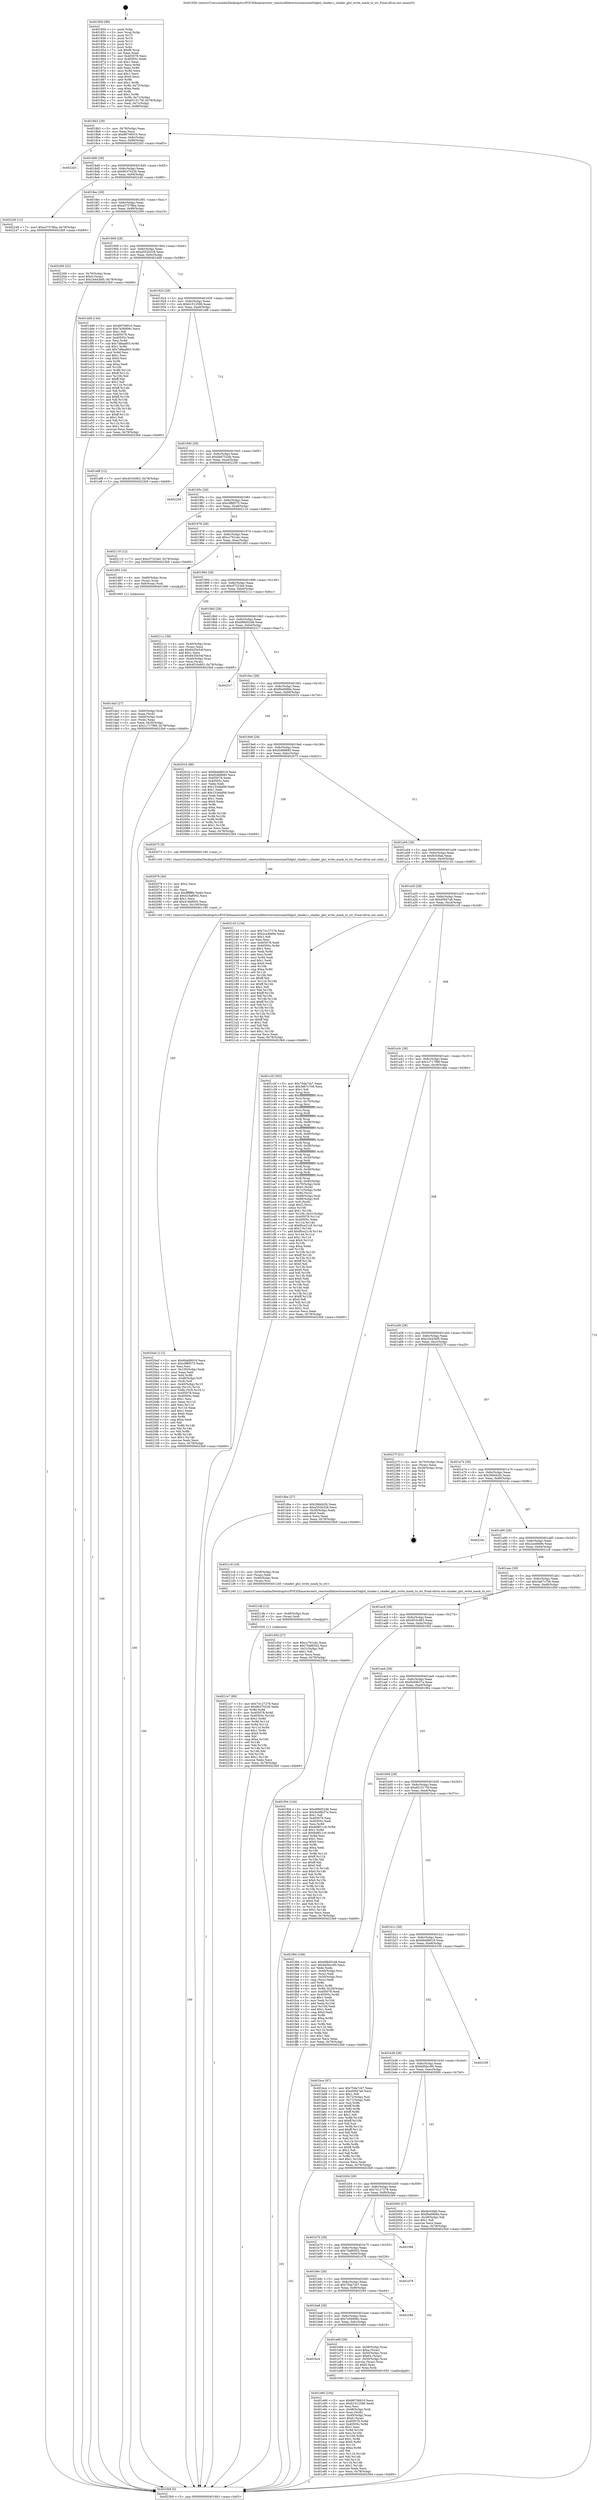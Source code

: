 digraph "0x401850" {
  label = "0x401850 (/mnt/c/Users/mathe/Desktop/tcc/POCII/binaries/extr_reactosdlldirectxwinewined3dglsl_shader.c_shader_glsl_write_mask_to_str_Final-ollvm.out::main(0))"
  labelloc = "t"
  node[shape=record]

  Entry [label="",width=0.3,height=0.3,shape=circle,fillcolor=black,style=filled]
  "0x4018b3" [label="{
     0x4018b3 [29]\l
     | [instrs]\l
     &nbsp;&nbsp;0x4018b3 \<+3\>: mov -0x78(%rbp),%eax\l
     &nbsp;&nbsp;0x4018b6 \<+2\>: mov %eax,%ecx\l
     &nbsp;&nbsp;0x4018b8 \<+6\>: sub $0x88706910,%ecx\l
     &nbsp;&nbsp;0x4018be \<+6\>: mov %eax,-0x8c(%rbp)\l
     &nbsp;&nbsp;0x4018c4 \<+6\>: mov %ecx,-0x90(%rbp)\l
     &nbsp;&nbsp;0x4018ca \<+6\>: je 00000000004022d3 \<main+0xa83\>\l
  }"]
  "0x4022d3" [label="{
     0x4022d3\l
  }", style=dashed]
  "0x4018d0" [label="{
     0x4018d0 [28]\l
     | [instrs]\l
     &nbsp;&nbsp;0x4018d0 \<+5\>: jmp 00000000004018d5 \<main+0x85\>\l
     &nbsp;&nbsp;0x4018d5 \<+6\>: mov -0x8c(%rbp),%eax\l
     &nbsp;&nbsp;0x4018db \<+5\>: sub $0x9b370226,%eax\l
     &nbsp;&nbsp;0x4018e0 \<+6\>: mov %eax,-0x94(%rbp)\l
     &nbsp;&nbsp;0x4018e6 \<+6\>: je 0000000000402240 \<main+0x9f0\>\l
  }"]
  Exit [label="",width=0.3,height=0.3,shape=circle,fillcolor=black,style=filled,peripheries=2]
  "0x402240" [label="{
     0x402240 [12]\l
     | [instrs]\l
     &nbsp;&nbsp;0x402240 \<+7\>: movl $0xa37578ba,-0x78(%rbp)\l
     &nbsp;&nbsp;0x402247 \<+5\>: jmp 00000000004023b9 \<main+0xb69\>\l
  }"]
  "0x4018ec" [label="{
     0x4018ec [28]\l
     | [instrs]\l
     &nbsp;&nbsp;0x4018ec \<+5\>: jmp 00000000004018f1 \<main+0xa1\>\l
     &nbsp;&nbsp;0x4018f1 \<+6\>: mov -0x8c(%rbp),%eax\l
     &nbsp;&nbsp;0x4018f7 \<+5\>: sub $0xa37578ba,%eax\l
     &nbsp;&nbsp;0x4018fc \<+6\>: mov %eax,-0x98(%rbp)\l
     &nbsp;&nbsp;0x401902 \<+6\>: je 0000000000402269 \<main+0xa19\>\l
  }"]
  "0x4021e7" [label="{
     0x4021e7 [89]\l
     | [instrs]\l
     &nbsp;&nbsp;0x4021e7 \<+5\>: mov $0x74127278,%ecx\l
     &nbsp;&nbsp;0x4021ec \<+5\>: mov $0x9b370226,%edx\l
     &nbsp;&nbsp;0x4021f1 \<+3\>: xor %r8d,%r8d\l
     &nbsp;&nbsp;0x4021f4 \<+8\>: mov 0x405078,%r9d\l
     &nbsp;&nbsp;0x4021fc \<+8\>: mov 0x40505c,%r10d\l
     &nbsp;&nbsp;0x402204 \<+4\>: sub $0x1,%r8d\l
     &nbsp;&nbsp;0x402208 \<+3\>: mov %r9d,%r11d\l
     &nbsp;&nbsp;0x40220b \<+3\>: add %r8d,%r11d\l
     &nbsp;&nbsp;0x40220e \<+4\>: imul %r11d,%r9d\l
     &nbsp;&nbsp;0x402212 \<+4\>: and $0x1,%r9d\l
     &nbsp;&nbsp;0x402216 \<+4\>: cmp $0x0,%r9d\l
     &nbsp;&nbsp;0x40221a \<+3\>: sete %bl\l
     &nbsp;&nbsp;0x40221d \<+4\>: cmp $0xa,%r10d\l
     &nbsp;&nbsp;0x402221 \<+4\>: setl %r14b\l
     &nbsp;&nbsp;0x402225 \<+3\>: mov %bl,%r15b\l
     &nbsp;&nbsp;0x402228 \<+3\>: and %r14b,%r15b\l
     &nbsp;&nbsp;0x40222b \<+3\>: xor %r14b,%bl\l
     &nbsp;&nbsp;0x40222e \<+3\>: or %bl,%r15b\l
     &nbsp;&nbsp;0x402231 \<+4\>: test $0x1,%r15b\l
     &nbsp;&nbsp;0x402235 \<+3\>: cmovne %edx,%ecx\l
     &nbsp;&nbsp;0x402238 \<+3\>: mov %ecx,-0x78(%rbp)\l
     &nbsp;&nbsp;0x40223b \<+5\>: jmp 00000000004023b9 \<main+0xb69\>\l
  }"]
  "0x402269" [label="{
     0x402269 [22]\l
     | [instrs]\l
     &nbsp;&nbsp;0x402269 \<+4\>: mov -0x70(%rbp),%rax\l
     &nbsp;&nbsp;0x40226d \<+6\>: movl $0x0,(%rax)\l
     &nbsp;&nbsp;0x402273 \<+7\>: movl $0x24443bf5,-0x78(%rbp)\l
     &nbsp;&nbsp;0x40227a \<+5\>: jmp 00000000004023b9 \<main+0xb69\>\l
  }"]
  "0x401908" [label="{
     0x401908 [28]\l
     | [instrs]\l
     &nbsp;&nbsp;0x401908 \<+5\>: jmp 000000000040190d \<main+0xbd\>\l
     &nbsp;&nbsp;0x40190d \<+6\>: mov -0x8c(%rbp),%eax\l
     &nbsp;&nbsp;0x401913 \<+5\>: sub $0xa552b328,%eax\l
     &nbsp;&nbsp;0x401918 \<+6\>: mov %eax,-0x9c(%rbp)\l
     &nbsp;&nbsp;0x40191e \<+6\>: je 0000000000401dd9 \<main+0x589\>\l
  }"]
  "0x4021db" [label="{
     0x4021db [12]\l
     | [instrs]\l
     &nbsp;&nbsp;0x4021db \<+4\>: mov -0x48(%rbp),%rax\l
     &nbsp;&nbsp;0x4021df \<+3\>: mov (%rax),%rdi\l
     &nbsp;&nbsp;0x4021e2 \<+5\>: call 0000000000401030 \<free@plt\>\l
     | [calls]\l
     &nbsp;&nbsp;0x401030 \{1\} (unknown)\l
  }"]
  "0x401dd9" [label="{
     0x401dd9 [144]\l
     | [instrs]\l
     &nbsp;&nbsp;0x401dd9 \<+5\>: mov $0x88706910,%eax\l
     &nbsp;&nbsp;0x401dde \<+5\>: mov $0x7e56906c,%ecx\l
     &nbsp;&nbsp;0x401de3 \<+2\>: mov $0x1,%dl\l
     &nbsp;&nbsp;0x401de5 \<+7\>: mov 0x405078,%esi\l
     &nbsp;&nbsp;0x401dec \<+7\>: mov 0x40505c,%edi\l
     &nbsp;&nbsp;0x401df3 \<+3\>: mov %esi,%r8d\l
     &nbsp;&nbsp;0x401df6 \<+7\>: sub $0x7d8aa803,%r8d\l
     &nbsp;&nbsp;0x401dfd \<+4\>: sub $0x1,%r8d\l
     &nbsp;&nbsp;0x401e01 \<+7\>: add $0x7d8aa803,%r8d\l
     &nbsp;&nbsp;0x401e08 \<+4\>: imul %r8d,%esi\l
     &nbsp;&nbsp;0x401e0c \<+3\>: and $0x1,%esi\l
     &nbsp;&nbsp;0x401e0f \<+3\>: cmp $0x0,%esi\l
     &nbsp;&nbsp;0x401e12 \<+4\>: sete %r9b\l
     &nbsp;&nbsp;0x401e16 \<+3\>: cmp $0xa,%edi\l
     &nbsp;&nbsp;0x401e19 \<+4\>: setl %r10b\l
     &nbsp;&nbsp;0x401e1d \<+3\>: mov %r9b,%r11b\l
     &nbsp;&nbsp;0x401e20 \<+4\>: xor $0xff,%r11b\l
     &nbsp;&nbsp;0x401e24 \<+3\>: mov %r10b,%bl\l
     &nbsp;&nbsp;0x401e27 \<+3\>: xor $0xff,%bl\l
     &nbsp;&nbsp;0x401e2a \<+3\>: xor $0x1,%dl\l
     &nbsp;&nbsp;0x401e2d \<+3\>: mov %r11b,%r14b\l
     &nbsp;&nbsp;0x401e30 \<+4\>: and $0xff,%r14b\l
     &nbsp;&nbsp;0x401e34 \<+3\>: and %dl,%r9b\l
     &nbsp;&nbsp;0x401e37 \<+3\>: mov %bl,%r15b\l
     &nbsp;&nbsp;0x401e3a \<+4\>: and $0xff,%r15b\l
     &nbsp;&nbsp;0x401e3e \<+3\>: and %dl,%r10b\l
     &nbsp;&nbsp;0x401e41 \<+3\>: or %r9b,%r14b\l
     &nbsp;&nbsp;0x401e44 \<+3\>: or %r10b,%r15b\l
     &nbsp;&nbsp;0x401e47 \<+3\>: xor %r15b,%r14b\l
     &nbsp;&nbsp;0x401e4a \<+3\>: or %bl,%r11b\l
     &nbsp;&nbsp;0x401e4d \<+4\>: xor $0xff,%r11b\l
     &nbsp;&nbsp;0x401e51 \<+3\>: or $0x1,%dl\l
     &nbsp;&nbsp;0x401e54 \<+3\>: and %dl,%r11b\l
     &nbsp;&nbsp;0x401e57 \<+3\>: or %r11b,%r14b\l
     &nbsp;&nbsp;0x401e5a \<+4\>: test $0x1,%r14b\l
     &nbsp;&nbsp;0x401e5e \<+3\>: cmovne %ecx,%eax\l
     &nbsp;&nbsp;0x401e61 \<+3\>: mov %eax,-0x78(%rbp)\l
     &nbsp;&nbsp;0x401e64 \<+5\>: jmp 00000000004023b9 \<main+0xb69\>\l
  }"]
  "0x401924" [label="{
     0x401924 [28]\l
     | [instrs]\l
     &nbsp;&nbsp;0x401924 \<+5\>: jmp 0000000000401929 \<main+0xd9\>\l
     &nbsp;&nbsp;0x401929 \<+6\>: mov -0x8c(%rbp),%eax\l
     &nbsp;&nbsp;0x40192f \<+5\>: sub $0xb1012596,%eax\l
     &nbsp;&nbsp;0x401934 \<+6\>: mov %eax,-0xa0(%rbp)\l
     &nbsp;&nbsp;0x40193a \<+6\>: je 0000000000401ef8 \<main+0x6a8\>\l
  }"]
  "0x4020a0" [label="{
     0x4020a0 [112]\l
     | [instrs]\l
     &nbsp;&nbsp;0x4020a0 \<+5\>: mov $0x6bdd8019,%ecx\l
     &nbsp;&nbsp;0x4020a5 \<+5\>: mov $0xc9ffd575,%edx\l
     &nbsp;&nbsp;0x4020aa \<+2\>: xor %esi,%esi\l
     &nbsp;&nbsp;0x4020ac \<+6\>: mov -0x100(%rbp),%edi\l
     &nbsp;&nbsp;0x4020b2 \<+3\>: imul %eax,%edi\l
     &nbsp;&nbsp;0x4020b5 \<+3\>: mov %dil,%r8b\l
     &nbsp;&nbsp;0x4020b8 \<+4\>: mov -0x48(%rbp),%r9\l
     &nbsp;&nbsp;0x4020bc \<+3\>: mov (%r9),%r9\l
     &nbsp;&nbsp;0x4020bf \<+4\>: mov -0x40(%rbp),%r10\l
     &nbsp;&nbsp;0x4020c3 \<+3\>: movslq (%r10),%r10\l
     &nbsp;&nbsp;0x4020c6 \<+4\>: mov %r8b,(%r9,%r10,1)\l
     &nbsp;&nbsp;0x4020ca \<+7\>: mov 0x405078,%eax\l
     &nbsp;&nbsp;0x4020d1 \<+7\>: mov 0x40505c,%edi\l
     &nbsp;&nbsp;0x4020d8 \<+3\>: sub $0x1,%esi\l
     &nbsp;&nbsp;0x4020db \<+3\>: mov %eax,%r11d\l
     &nbsp;&nbsp;0x4020de \<+3\>: add %esi,%r11d\l
     &nbsp;&nbsp;0x4020e1 \<+4\>: imul %r11d,%eax\l
     &nbsp;&nbsp;0x4020e5 \<+3\>: and $0x1,%eax\l
     &nbsp;&nbsp;0x4020e8 \<+3\>: cmp $0x0,%eax\l
     &nbsp;&nbsp;0x4020eb \<+4\>: sete %r8b\l
     &nbsp;&nbsp;0x4020ef \<+3\>: cmp $0xa,%edi\l
     &nbsp;&nbsp;0x4020f2 \<+3\>: setl %bl\l
     &nbsp;&nbsp;0x4020f5 \<+3\>: mov %r8b,%r14b\l
     &nbsp;&nbsp;0x4020f8 \<+3\>: and %bl,%r14b\l
     &nbsp;&nbsp;0x4020fb \<+3\>: xor %bl,%r8b\l
     &nbsp;&nbsp;0x4020fe \<+3\>: or %r8b,%r14b\l
     &nbsp;&nbsp;0x402101 \<+4\>: test $0x1,%r14b\l
     &nbsp;&nbsp;0x402105 \<+3\>: cmovne %edx,%ecx\l
     &nbsp;&nbsp;0x402108 \<+3\>: mov %ecx,-0x78(%rbp)\l
     &nbsp;&nbsp;0x40210b \<+5\>: jmp 00000000004023b9 \<main+0xb69\>\l
  }"]
  "0x401ef8" [label="{
     0x401ef8 [12]\l
     | [instrs]\l
     &nbsp;&nbsp;0x401ef8 \<+7\>: movl $0x4f10c663,-0x78(%rbp)\l
     &nbsp;&nbsp;0x401eff \<+5\>: jmp 00000000004023b9 \<main+0xb69\>\l
  }"]
  "0x401940" [label="{
     0x401940 [28]\l
     | [instrs]\l
     &nbsp;&nbsp;0x401940 \<+5\>: jmp 0000000000401945 \<main+0xf5\>\l
     &nbsp;&nbsp;0x401945 \<+6\>: mov -0x8c(%rbp),%eax\l
     &nbsp;&nbsp;0x40194b \<+5\>: sub $0xbb6752db,%eax\l
     &nbsp;&nbsp;0x401950 \<+6\>: mov %eax,-0xa4(%rbp)\l
     &nbsp;&nbsp;0x401956 \<+6\>: je 0000000000402258 \<main+0xa08\>\l
  }"]
  "0x402078" [label="{
     0x402078 [40]\l
     | [instrs]\l
     &nbsp;&nbsp;0x402078 \<+5\>: mov $0x2,%ecx\l
     &nbsp;&nbsp;0x40207d \<+1\>: cltd\l
     &nbsp;&nbsp;0x40207e \<+2\>: idiv %ecx\l
     &nbsp;&nbsp;0x402080 \<+6\>: imul $0xfffffffe,%edx,%ecx\l
     &nbsp;&nbsp;0x402086 \<+6\>: sub $0x418a8002,%ecx\l
     &nbsp;&nbsp;0x40208c \<+3\>: add $0x1,%ecx\l
     &nbsp;&nbsp;0x40208f \<+6\>: add $0x418a8002,%ecx\l
     &nbsp;&nbsp;0x402095 \<+6\>: mov %ecx,-0x100(%rbp)\l
     &nbsp;&nbsp;0x40209b \<+5\>: call 0000000000401160 \<next_i\>\l
     | [calls]\l
     &nbsp;&nbsp;0x401160 \{100\} (/mnt/c/Users/mathe/Desktop/tcc/POCII/binaries/extr_reactosdlldirectxwinewined3dglsl_shader.c_shader_glsl_write_mask_to_str_Final-ollvm.out::next_i)\l
  }"]
  "0x402258" [label="{
     0x402258\l
  }", style=dashed]
  "0x40195c" [label="{
     0x40195c [28]\l
     | [instrs]\l
     &nbsp;&nbsp;0x40195c \<+5\>: jmp 0000000000401961 \<main+0x111\>\l
     &nbsp;&nbsp;0x401961 \<+6\>: mov -0x8c(%rbp),%eax\l
     &nbsp;&nbsp;0x401967 \<+5\>: sub $0xc9ffd575,%eax\l
     &nbsp;&nbsp;0x40196c \<+6\>: mov %eax,-0xa8(%rbp)\l
     &nbsp;&nbsp;0x401972 \<+6\>: je 0000000000402110 \<main+0x8c0\>\l
  }"]
  "0x401e90" [label="{
     0x401e90 [104]\l
     | [instrs]\l
     &nbsp;&nbsp;0x401e90 \<+5\>: mov $0x88706910,%ecx\l
     &nbsp;&nbsp;0x401e95 \<+5\>: mov $0xb1012596,%edx\l
     &nbsp;&nbsp;0x401e9a \<+2\>: xor %esi,%esi\l
     &nbsp;&nbsp;0x401e9c \<+4\>: mov -0x48(%rbp),%rdi\l
     &nbsp;&nbsp;0x401ea0 \<+3\>: mov %rax,(%rdi)\l
     &nbsp;&nbsp;0x401ea3 \<+4\>: mov -0x40(%rbp),%rax\l
     &nbsp;&nbsp;0x401ea7 \<+6\>: movl $0x0,(%rax)\l
     &nbsp;&nbsp;0x401ead \<+8\>: mov 0x405078,%r8d\l
     &nbsp;&nbsp;0x401eb5 \<+8\>: mov 0x40505c,%r9d\l
     &nbsp;&nbsp;0x401ebd \<+3\>: sub $0x1,%esi\l
     &nbsp;&nbsp;0x401ec0 \<+3\>: mov %r8d,%r10d\l
     &nbsp;&nbsp;0x401ec3 \<+3\>: add %esi,%r10d\l
     &nbsp;&nbsp;0x401ec6 \<+4\>: imul %r10d,%r8d\l
     &nbsp;&nbsp;0x401eca \<+4\>: and $0x1,%r8d\l
     &nbsp;&nbsp;0x401ece \<+4\>: cmp $0x0,%r8d\l
     &nbsp;&nbsp;0x401ed2 \<+4\>: sete %r11b\l
     &nbsp;&nbsp;0x401ed6 \<+4\>: cmp $0xa,%r9d\l
     &nbsp;&nbsp;0x401eda \<+3\>: setl %bl\l
     &nbsp;&nbsp;0x401edd \<+3\>: mov %r11b,%r14b\l
     &nbsp;&nbsp;0x401ee0 \<+3\>: and %bl,%r14b\l
     &nbsp;&nbsp;0x401ee3 \<+3\>: xor %bl,%r11b\l
     &nbsp;&nbsp;0x401ee6 \<+3\>: or %r11b,%r14b\l
     &nbsp;&nbsp;0x401ee9 \<+4\>: test $0x1,%r14b\l
     &nbsp;&nbsp;0x401eed \<+3\>: cmovne %edx,%ecx\l
     &nbsp;&nbsp;0x401ef0 \<+3\>: mov %ecx,-0x78(%rbp)\l
     &nbsp;&nbsp;0x401ef3 \<+5\>: jmp 00000000004023b9 \<main+0xb69\>\l
  }"]
  "0x402110" [label="{
     0x402110 [12]\l
     | [instrs]\l
     &nbsp;&nbsp;0x402110 \<+7\>: movl $0xcf7323e0,-0x78(%rbp)\l
     &nbsp;&nbsp;0x402117 \<+5\>: jmp 00000000004023b9 \<main+0xb69\>\l
  }"]
  "0x401978" [label="{
     0x401978 [28]\l
     | [instrs]\l
     &nbsp;&nbsp;0x401978 \<+5\>: jmp 000000000040197d \<main+0x12d\>\l
     &nbsp;&nbsp;0x40197d \<+6\>: mov -0x8c(%rbp),%eax\l
     &nbsp;&nbsp;0x401983 \<+5\>: sub $0xcc761cbc,%eax\l
     &nbsp;&nbsp;0x401988 \<+6\>: mov %eax,-0xac(%rbp)\l
     &nbsp;&nbsp;0x40198e \<+6\>: je 0000000000401d93 \<main+0x543\>\l
  }"]
  "0x401bc4" [label="{
     0x401bc4\l
  }", style=dashed]
  "0x401d93" [label="{
     0x401d93 [16]\l
     | [instrs]\l
     &nbsp;&nbsp;0x401d93 \<+4\>: mov -0x68(%rbp),%rax\l
     &nbsp;&nbsp;0x401d97 \<+3\>: mov (%rax),%rax\l
     &nbsp;&nbsp;0x401d9a \<+4\>: mov 0x8(%rax),%rdi\l
     &nbsp;&nbsp;0x401d9e \<+5\>: call 0000000000401060 \<atoi@plt\>\l
     | [calls]\l
     &nbsp;&nbsp;0x401060 \{1\} (unknown)\l
  }"]
  "0x401994" [label="{
     0x401994 [28]\l
     | [instrs]\l
     &nbsp;&nbsp;0x401994 \<+5\>: jmp 0000000000401999 \<main+0x149\>\l
     &nbsp;&nbsp;0x401999 \<+6\>: mov -0x8c(%rbp),%eax\l
     &nbsp;&nbsp;0x40199f \<+5\>: sub $0xcf7323e0,%eax\l
     &nbsp;&nbsp;0x4019a4 \<+6\>: mov %eax,-0xb0(%rbp)\l
     &nbsp;&nbsp;0x4019aa \<+6\>: je 000000000040211c \<main+0x8cc\>\l
  }"]
  "0x401e69" [label="{
     0x401e69 [39]\l
     | [instrs]\l
     &nbsp;&nbsp;0x401e69 \<+4\>: mov -0x58(%rbp),%rax\l
     &nbsp;&nbsp;0x401e6d \<+6\>: movl $0xa,(%rax)\l
     &nbsp;&nbsp;0x401e73 \<+4\>: mov -0x50(%rbp),%rax\l
     &nbsp;&nbsp;0x401e77 \<+6\>: movl $0x64,(%rax)\l
     &nbsp;&nbsp;0x401e7d \<+4\>: mov -0x50(%rbp),%rax\l
     &nbsp;&nbsp;0x401e81 \<+3\>: movslq (%rax),%rax\l
     &nbsp;&nbsp;0x401e84 \<+4\>: shl $0x0,%rax\l
     &nbsp;&nbsp;0x401e88 \<+3\>: mov %rax,%rdi\l
     &nbsp;&nbsp;0x401e8b \<+5\>: call 0000000000401050 \<malloc@plt\>\l
     | [calls]\l
     &nbsp;&nbsp;0x401050 \{1\} (unknown)\l
  }"]
  "0x40211c" [label="{
     0x40211c [39]\l
     | [instrs]\l
     &nbsp;&nbsp;0x40211c \<+4\>: mov -0x40(%rbp),%rax\l
     &nbsp;&nbsp;0x402120 \<+2\>: mov (%rax),%ecx\l
     &nbsp;&nbsp;0x402122 \<+6\>: add $0x8435e54f,%ecx\l
     &nbsp;&nbsp;0x402128 \<+3\>: add $0x1,%ecx\l
     &nbsp;&nbsp;0x40212b \<+6\>: sub $0x8435e54f,%ecx\l
     &nbsp;&nbsp;0x402131 \<+4\>: mov -0x40(%rbp),%rax\l
     &nbsp;&nbsp;0x402135 \<+2\>: mov %ecx,(%rax)\l
     &nbsp;&nbsp;0x402137 \<+7\>: movl $0x4f10c663,-0x78(%rbp)\l
     &nbsp;&nbsp;0x40213e \<+5\>: jmp 00000000004023b9 \<main+0xb69\>\l
  }"]
  "0x4019b0" [label="{
     0x4019b0 [28]\l
     | [instrs]\l
     &nbsp;&nbsp;0x4019b0 \<+5\>: jmp 00000000004019b5 \<main+0x165\>\l
     &nbsp;&nbsp;0x4019b5 \<+6\>: mov -0x8c(%rbp),%eax\l
     &nbsp;&nbsp;0x4019bb \<+5\>: sub $0xd98d5248,%eax\l
     &nbsp;&nbsp;0x4019c0 \<+6\>: mov %eax,-0xb4(%rbp)\l
     &nbsp;&nbsp;0x4019c6 \<+6\>: je 0000000000402317 \<main+0xac7\>\l
  }"]
  "0x401ba8" [label="{
     0x401ba8 [28]\l
     | [instrs]\l
     &nbsp;&nbsp;0x401ba8 \<+5\>: jmp 0000000000401bad \<main+0x35d\>\l
     &nbsp;&nbsp;0x401bad \<+6\>: mov -0x8c(%rbp),%eax\l
     &nbsp;&nbsp;0x401bb3 \<+5\>: sub $0x7e56906c,%eax\l
     &nbsp;&nbsp;0x401bb8 \<+6\>: mov %eax,-0xfc(%rbp)\l
     &nbsp;&nbsp;0x401bbe \<+6\>: je 0000000000401e69 \<main+0x619\>\l
  }"]
  "0x402317" [label="{
     0x402317\l
  }", style=dashed]
  "0x4019cc" [label="{
     0x4019cc [28]\l
     | [instrs]\l
     &nbsp;&nbsp;0x4019cc \<+5\>: jmp 00000000004019d1 \<main+0x181\>\l
     &nbsp;&nbsp;0x4019d1 \<+6\>: mov -0x8c(%rbp),%eax\l
     &nbsp;&nbsp;0x4019d7 \<+5\>: sub $0xf0a0686e,%eax\l
     &nbsp;&nbsp;0x4019dc \<+6\>: mov %eax,-0xb8(%rbp)\l
     &nbsp;&nbsp;0x4019e2 \<+6\>: je 000000000040201b \<main+0x7cb\>\l
  }"]
  "0x402294" [label="{
     0x402294\l
  }", style=dashed]
  "0x40201b" [label="{
     0x40201b [88]\l
     | [instrs]\l
     &nbsp;&nbsp;0x40201b \<+5\>: mov $0x6bdd8019,%eax\l
     &nbsp;&nbsp;0x402020 \<+5\>: mov $0xf2d68685,%ecx\l
     &nbsp;&nbsp;0x402025 \<+7\>: mov 0x405078,%edx\l
     &nbsp;&nbsp;0x40202c \<+7\>: mov 0x40505c,%esi\l
     &nbsp;&nbsp;0x402033 \<+2\>: mov %edx,%edi\l
     &nbsp;&nbsp;0x402035 \<+6\>: sub $0x153ebd06,%edi\l
     &nbsp;&nbsp;0x40203b \<+3\>: sub $0x1,%edi\l
     &nbsp;&nbsp;0x40203e \<+6\>: add $0x153ebd06,%edi\l
     &nbsp;&nbsp;0x402044 \<+3\>: imul %edi,%edx\l
     &nbsp;&nbsp;0x402047 \<+3\>: and $0x1,%edx\l
     &nbsp;&nbsp;0x40204a \<+3\>: cmp $0x0,%edx\l
     &nbsp;&nbsp;0x40204d \<+4\>: sete %r8b\l
     &nbsp;&nbsp;0x402051 \<+3\>: cmp $0xa,%esi\l
     &nbsp;&nbsp;0x402054 \<+4\>: setl %r9b\l
     &nbsp;&nbsp;0x402058 \<+3\>: mov %r8b,%r10b\l
     &nbsp;&nbsp;0x40205b \<+3\>: and %r9b,%r10b\l
     &nbsp;&nbsp;0x40205e \<+3\>: xor %r9b,%r8b\l
     &nbsp;&nbsp;0x402061 \<+3\>: or %r8b,%r10b\l
     &nbsp;&nbsp;0x402064 \<+4\>: test $0x1,%r10b\l
     &nbsp;&nbsp;0x402068 \<+3\>: cmovne %ecx,%eax\l
     &nbsp;&nbsp;0x40206b \<+3\>: mov %eax,-0x78(%rbp)\l
     &nbsp;&nbsp;0x40206e \<+5\>: jmp 00000000004023b9 \<main+0xb69\>\l
  }"]
  "0x4019e8" [label="{
     0x4019e8 [28]\l
     | [instrs]\l
     &nbsp;&nbsp;0x4019e8 \<+5\>: jmp 00000000004019ed \<main+0x19d\>\l
     &nbsp;&nbsp;0x4019ed \<+6\>: mov -0x8c(%rbp),%eax\l
     &nbsp;&nbsp;0x4019f3 \<+5\>: sub $0xf2d68685,%eax\l
     &nbsp;&nbsp;0x4019f8 \<+6\>: mov %eax,-0xbc(%rbp)\l
     &nbsp;&nbsp;0x4019fe \<+6\>: je 0000000000402073 \<main+0x823\>\l
  }"]
  "0x401b8c" [label="{
     0x401b8c [28]\l
     | [instrs]\l
     &nbsp;&nbsp;0x401b8c \<+5\>: jmp 0000000000401b91 \<main+0x341\>\l
     &nbsp;&nbsp;0x401b91 \<+6\>: mov -0x8c(%rbp),%eax\l
     &nbsp;&nbsp;0x401b97 \<+5\>: sub $0x75da7cb7,%eax\l
     &nbsp;&nbsp;0x401b9c \<+6\>: mov %eax,-0xf8(%rbp)\l
     &nbsp;&nbsp;0x401ba2 \<+6\>: je 0000000000402294 \<main+0xa44\>\l
  }"]
  "0x402073" [label="{
     0x402073 [5]\l
     | [instrs]\l
     &nbsp;&nbsp;0x402073 \<+5\>: call 0000000000401160 \<next_i\>\l
     | [calls]\l
     &nbsp;&nbsp;0x401160 \{100\} (/mnt/c/Users/mathe/Desktop/tcc/POCII/binaries/extr_reactosdlldirectxwinewined3dglsl_shader.c_shader_glsl_write_mask_to_str_Final-ollvm.out::next_i)\l
  }"]
  "0x401a04" [label="{
     0x401a04 [28]\l
     | [instrs]\l
     &nbsp;&nbsp;0x401a04 \<+5\>: jmp 0000000000401a09 \<main+0x1b9\>\l
     &nbsp;&nbsp;0x401a09 \<+6\>: mov -0x8c(%rbp),%eax\l
     &nbsp;&nbsp;0x401a0f \<+5\>: sub $0x8c03fab,%eax\l
     &nbsp;&nbsp;0x401a14 \<+6\>: mov %eax,-0xc0(%rbp)\l
     &nbsp;&nbsp;0x401a1a \<+6\>: je 0000000000402143 \<main+0x8f3\>\l
  }"]
  "0x401d78" [label="{
     0x401d78\l
  }", style=dashed]
  "0x402143" [label="{
     0x402143 [134]\l
     | [instrs]\l
     &nbsp;&nbsp;0x402143 \<+5\>: mov $0x74127278,%eax\l
     &nbsp;&nbsp;0x402148 \<+5\>: mov $0x2ce49e9e,%ecx\l
     &nbsp;&nbsp;0x40214d \<+2\>: mov $0x1,%dl\l
     &nbsp;&nbsp;0x40214f \<+2\>: xor %esi,%esi\l
     &nbsp;&nbsp;0x402151 \<+7\>: mov 0x405078,%edi\l
     &nbsp;&nbsp;0x402158 \<+8\>: mov 0x40505c,%r8d\l
     &nbsp;&nbsp;0x402160 \<+3\>: sub $0x1,%esi\l
     &nbsp;&nbsp;0x402163 \<+3\>: mov %edi,%r9d\l
     &nbsp;&nbsp;0x402166 \<+3\>: add %esi,%r9d\l
     &nbsp;&nbsp;0x402169 \<+4\>: imul %r9d,%edi\l
     &nbsp;&nbsp;0x40216d \<+3\>: and $0x1,%edi\l
     &nbsp;&nbsp;0x402170 \<+3\>: cmp $0x0,%edi\l
     &nbsp;&nbsp;0x402173 \<+4\>: sete %r10b\l
     &nbsp;&nbsp;0x402177 \<+4\>: cmp $0xa,%r8d\l
     &nbsp;&nbsp;0x40217b \<+4\>: setl %r11b\l
     &nbsp;&nbsp;0x40217f \<+3\>: mov %r10b,%bl\l
     &nbsp;&nbsp;0x402182 \<+3\>: xor $0xff,%bl\l
     &nbsp;&nbsp;0x402185 \<+3\>: mov %r11b,%r14b\l
     &nbsp;&nbsp;0x402188 \<+4\>: xor $0xff,%r14b\l
     &nbsp;&nbsp;0x40218c \<+3\>: xor $0x1,%dl\l
     &nbsp;&nbsp;0x40218f \<+3\>: mov %bl,%r15b\l
     &nbsp;&nbsp;0x402192 \<+4\>: and $0xff,%r15b\l
     &nbsp;&nbsp;0x402196 \<+3\>: and %dl,%r10b\l
     &nbsp;&nbsp;0x402199 \<+3\>: mov %r14b,%r12b\l
     &nbsp;&nbsp;0x40219c \<+4\>: and $0xff,%r12b\l
     &nbsp;&nbsp;0x4021a0 \<+3\>: and %dl,%r11b\l
     &nbsp;&nbsp;0x4021a3 \<+3\>: or %r10b,%r15b\l
     &nbsp;&nbsp;0x4021a6 \<+3\>: or %r11b,%r12b\l
     &nbsp;&nbsp;0x4021a9 \<+3\>: xor %r12b,%r15b\l
     &nbsp;&nbsp;0x4021ac \<+3\>: or %r14b,%bl\l
     &nbsp;&nbsp;0x4021af \<+3\>: xor $0xff,%bl\l
     &nbsp;&nbsp;0x4021b2 \<+3\>: or $0x1,%dl\l
     &nbsp;&nbsp;0x4021b5 \<+2\>: and %dl,%bl\l
     &nbsp;&nbsp;0x4021b7 \<+3\>: or %bl,%r15b\l
     &nbsp;&nbsp;0x4021ba \<+4\>: test $0x1,%r15b\l
     &nbsp;&nbsp;0x4021be \<+3\>: cmovne %ecx,%eax\l
     &nbsp;&nbsp;0x4021c1 \<+3\>: mov %eax,-0x78(%rbp)\l
     &nbsp;&nbsp;0x4021c4 \<+5\>: jmp 00000000004023b9 \<main+0xb69\>\l
  }"]
  "0x401a20" [label="{
     0x401a20 [28]\l
     | [instrs]\l
     &nbsp;&nbsp;0x401a20 \<+5\>: jmp 0000000000401a25 \<main+0x1d5\>\l
     &nbsp;&nbsp;0x401a25 \<+6\>: mov -0x8c(%rbp),%eax\l
     &nbsp;&nbsp;0x401a2b \<+5\>: sub $0xd5847a6,%eax\l
     &nbsp;&nbsp;0x401a30 \<+6\>: mov %eax,-0xc4(%rbp)\l
     &nbsp;&nbsp;0x401a36 \<+6\>: je 0000000000401c2f \<main+0x3df\>\l
  }"]
  "0x401b70" [label="{
     0x401b70 [28]\l
     | [instrs]\l
     &nbsp;&nbsp;0x401b70 \<+5\>: jmp 0000000000401b75 \<main+0x325\>\l
     &nbsp;&nbsp;0x401b75 \<+6\>: mov -0x8c(%rbp),%eax\l
     &nbsp;&nbsp;0x401b7b \<+5\>: sub $0x75a86502,%eax\l
     &nbsp;&nbsp;0x401b80 \<+6\>: mov %eax,-0xf4(%rbp)\l
     &nbsp;&nbsp;0x401b86 \<+6\>: je 0000000000401d78 \<main+0x528\>\l
  }"]
  "0x401c2f" [label="{
     0x401c2f [302]\l
     | [instrs]\l
     &nbsp;&nbsp;0x401c2f \<+5\>: mov $0x75da7cb7,%eax\l
     &nbsp;&nbsp;0x401c34 \<+5\>: mov $0x3a67c706,%ecx\l
     &nbsp;&nbsp;0x401c39 \<+2\>: mov $0x1,%dl\l
     &nbsp;&nbsp;0x401c3b \<+3\>: mov %rsp,%rsi\l
     &nbsp;&nbsp;0x401c3e \<+4\>: add $0xfffffffffffffff0,%rsi\l
     &nbsp;&nbsp;0x401c42 \<+3\>: mov %rsi,%rsp\l
     &nbsp;&nbsp;0x401c45 \<+4\>: mov %rsi,-0x70(%rbp)\l
     &nbsp;&nbsp;0x401c49 \<+3\>: mov %rsp,%rsi\l
     &nbsp;&nbsp;0x401c4c \<+4\>: add $0xfffffffffffffff0,%rsi\l
     &nbsp;&nbsp;0x401c50 \<+3\>: mov %rsi,%rsp\l
     &nbsp;&nbsp;0x401c53 \<+3\>: mov %rsp,%rdi\l
     &nbsp;&nbsp;0x401c56 \<+4\>: add $0xfffffffffffffff0,%rdi\l
     &nbsp;&nbsp;0x401c5a \<+3\>: mov %rdi,%rsp\l
     &nbsp;&nbsp;0x401c5d \<+4\>: mov %rdi,-0x68(%rbp)\l
     &nbsp;&nbsp;0x401c61 \<+3\>: mov %rsp,%rdi\l
     &nbsp;&nbsp;0x401c64 \<+4\>: add $0xfffffffffffffff0,%rdi\l
     &nbsp;&nbsp;0x401c68 \<+3\>: mov %rdi,%rsp\l
     &nbsp;&nbsp;0x401c6b \<+4\>: mov %rdi,-0x60(%rbp)\l
     &nbsp;&nbsp;0x401c6f \<+3\>: mov %rsp,%rdi\l
     &nbsp;&nbsp;0x401c72 \<+4\>: add $0xfffffffffffffff0,%rdi\l
     &nbsp;&nbsp;0x401c76 \<+3\>: mov %rdi,%rsp\l
     &nbsp;&nbsp;0x401c79 \<+4\>: mov %rdi,-0x58(%rbp)\l
     &nbsp;&nbsp;0x401c7d \<+3\>: mov %rsp,%rdi\l
     &nbsp;&nbsp;0x401c80 \<+4\>: add $0xfffffffffffffff0,%rdi\l
     &nbsp;&nbsp;0x401c84 \<+3\>: mov %rdi,%rsp\l
     &nbsp;&nbsp;0x401c87 \<+4\>: mov %rdi,-0x50(%rbp)\l
     &nbsp;&nbsp;0x401c8b \<+3\>: mov %rsp,%rdi\l
     &nbsp;&nbsp;0x401c8e \<+4\>: add $0xfffffffffffffff0,%rdi\l
     &nbsp;&nbsp;0x401c92 \<+3\>: mov %rdi,%rsp\l
     &nbsp;&nbsp;0x401c95 \<+4\>: mov %rdi,-0x48(%rbp)\l
     &nbsp;&nbsp;0x401c99 \<+3\>: mov %rsp,%rdi\l
     &nbsp;&nbsp;0x401c9c \<+4\>: add $0xfffffffffffffff0,%rdi\l
     &nbsp;&nbsp;0x401ca0 \<+3\>: mov %rdi,%rsp\l
     &nbsp;&nbsp;0x401ca3 \<+4\>: mov %rdi,-0x40(%rbp)\l
     &nbsp;&nbsp;0x401ca7 \<+4\>: mov -0x70(%rbp),%rdi\l
     &nbsp;&nbsp;0x401cab \<+6\>: movl $0x0,(%rdi)\l
     &nbsp;&nbsp;0x401cb1 \<+4\>: mov -0x7c(%rbp),%r8d\l
     &nbsp;&nbsp;0x401cb5 \<+3\>: mov %r8d,(%rsi)\l
     &nbsp;&nbsp;0x401cb8 \<+4\>: mov -0x68(%rbp),%rdi\l
     &nbsp;&nbsp;0x401cbc \<+7\>: mov -0x88(%rbp),%r9\l
     &nbsp;&nbsp;0x401cc3 \<+3\>: mov %r9,(%rdi)\l
     &nbsp;&nbsp;0x401cc6 \<+3\>: cmpl $0x2,(%rsi)\l
     &nbsp;&nbsp;0x401cc9 \<+4\>: setne %r10b\l
     &nbsp;&nbsp;0x401ccd \<+4\>: and $0x1,%r10b\l
     &nbsp;&nbsp;0x401cd1 \<+4\>: mov %r10b,-0x31(%rbp)\l
     &nbsp;&nbsp;0x401cd5 \<+8\>: mov 0x405078,%r11d\l
     &nbsp;&nbsp;0x401cdd \<+7\>: mov 0x40505c,%ebx\l
     &nbsp;&nbsp;0x401ce4 \<+3\>: mov %r11d,%r14d\l
     &nbsp;&nbsp;0x401ce7 \<+7\>: sub $0xf0ce21c9,%r14d\l
     &nbsp;&nbsp;0x401cee \<+4\>: sub $0x1,%r14d\l
     &nbsp;&nbsp;0x401cf2 \<+7\>: add $0xf0ce21c9,%r14d\l
     &nbsp;&nbsp;0x401cf9 \<+4\>: imul %r14d,%r11d\l
     &nbsp;&nbsp;0x401cfd \<+4\>: and $0x1,%r11d\l
     &nbsp;&nbsp;0x401d01 \<+4\>: cmp $0x0,%r11d\l
     &nbsp;&nbsp;0x401d05 \<+4\>: sete %r10b\l
     &nbsp;&nbsp;0x401d09 \<+3\>: cmp $0xa,%ebx\l
     &nbsp;&nbsp;0x401d0c \<+4\>: setl %r15b\l
     &nbsp;&nbsp;0x401d10 \<+3\>: mov %r10b,%r12b\l
     &nbsp;&nbsp;0x401d13 \<+4\>: xor $0xff,%r12b\l
     &nbsp;&nbsp;0x401d17 \<+3\>: mov %r15b,%r13b\l
     &nbsp;&nbsp;0x401d1a \<+4\>: xor $0xff,%r13b\l
     &nbsp;&nbsp;0x401d1e \<+3\>: xor $0x0,%dl\l
     &nbsp;&nbsp;0x401d21 \<+3\>: mov %r12b,%sil\l
     &nbsp;&nbsp;0x401d24 \<+4\>: and $0x0,%sil\l
     &nbsp;&nbsp;0x401d28 \<+3\>: and %dl,%r10b\l
     &nbsp;&nbsp;0x401d2b \<+3\>: mov %r13b,%dil\l
     &nbsp;&nbsp;0x401d2e \<+4\>: and $0x0,%dil\l
     &nbsp;&nbsp;0x401d32 \<+3\>: and %dl,%r15b\l
     &nbsp;&nbsp;0x401d35 \<+3\>: or %r10b,%sil\l
     &nbsp;&nbsp;0x401d38 \<+3\>: or %r15b,%dil\l
     &nbsp;&nbsp;0x401d3b \<+3\>: xor %dil,%sil\l
     &nbsp;&nbsp;0x401d3e \<+3\>: or %r13b,%r12b\l
     &nbsp;&nbsp;0x401d41 \<+4\>: xor $0xff,%r12b\l
     &nbsp;&nbsp;0x401d45 \<+3\>: or $0x0,%dl\l
     &nbsp;&nbsp;0x401d48 \<+3\>: and %dl,%r12b\l
     &nbsp;&nbsp;0x401d4b \<+3\>: or %r12b,%sil\l
     &nbsp;&nbsp;0x401d4e \<+4\>: test $0x1,%sil\l
     &nbsp;&nbsp;0x401d52 \<+3\>: cmovne %ecx,%eax\l
     &nbsp;&nbsp;0x401d55 \<+3\>: mov %eax,-0x78(%rbp)\l
     &nbsp;&nbsp;0x401d58 \<+5\>: jmp 00000000004023b9 \<main+0xb69\>\l
  }"]
  "0x401a3c" [label="{
     0x401a3c [28]\l
     | [instrs]\l
     &nbsp;&nbsp;0x401a3c \<+5\>: jmp 0000000000401a41 \<main+0x1f1\>\l
     &nbsp;&nbsp;0x401a41 \<+6\>: mov -0x8c(%rbp),%eax\l
     &nbsp;&nbsp;0x401a47 \<+5\>: sub $0x1c717f98,%eax\l
     &nbsp;&nbsp;0x401a4c \<+6\>: mov %eax,-0xc8(%rbp)\l
     &nbsp;&nbsp;0x401a52 \<+6\>: je 0000000000401dbe \<main+0x56e\>\l
  }"]
  "0x402394" [label="{
     0x402394\l
  }", style=dashed]
  "0x401dbe" [label="{
     0x401dbe [27]\l
     | [instrs]\l
     &nbsp;&nbsp;0x401dbe \<+5\>: mov $0x266d42fc,%eax\l
     &nbsp;&nbsp;0x401dc3 \<+5\>: mov $0xa552b328,%ecx\l
     &nbsp;&nbsp;0x401dc8 \<+3\>: mov -0x30(%rbp),%edx\l
     &nbsp;&nbsp;0x401dcb \<+3\>: cmp $0x0,%edx\l
     &nbsp;&nbsp;0x401dce \<+3\>: cmove %ecx,%eax\l
     &nbsp;&nbsp;0x401dd1 \<+3\>: mov %eax,-0x78(%rbp)\l
     &nbsp;&nbsp;0x401dd4 \<+5\>: jmp 00000000004023b9 \<main+0xb69\>\l
  }"]
  "0x401a58" [label="{
     0x401a58 [28]\l
     | [instrs]\l
     &nbsp;&nbsp;0x401a58 \<+5\>: jmp 0000000000401a5d \<main+0x20d\>\l
     &nbsp;&nbsp;0x401a5d \<+6\>: mov -0x8c(%rbp),%eax\l
     &nbsp;&nbsp;0x401a63 \<+5\>: sub $0x24443bf5,%eax\l
     &nbsp;&nbsp;0x401a68 \<+6\>: mov %eax,-0xcc(%rbp)\l
     &nbsp;&nbsp;0x401a6e \<+6\>: je 000000000040227f \<main+0xa2f\>\l
  }"]
  "0x401b54" [label="{
     0x401b54 [28]\l
     | [instrs]\l
     &nbsp;&nbsp;0x401b54 \<+5\>: jmp 0000000000401b59 \<main+0x309\>\l
     &nbsp;&nbsp;0x401b59 \<+6\>: mov -0x8c(%rbp),%eax\l
     &nbsp;&nbsp;0x401b5f \<+5\>: sub $0x74127278,%eax\l
     &nbsp;&nbsp;0x401b64 \<+6\>: mov %eax,-0xf0(%rbp)\l
     &nbsp;&nbsp;0x401b6a \<+6\>: je 0000000000402394 \<main+0xb44\>\l
  }"]
  "0x40227f" [label="{
     0x40227f [21]\l
     | [instrs]\l
     &nbsp;&nbsp;0x40227f \<+4\>: mov -0x70(%rbp),%rax\l
     &nbsp;&nbsp;0x402283 \<+2\>: mov (%rax),%eax\l
     &nbsp;&nbsp;0x402285 \<+4\>: lea -0x28(%rbp),%rsp\l
     &nbsp;&nbsp;0x402289 \<+1\>: pop %rbx\l
     &nbsp;&nbsp;0x40228a \<+2\>: pop %r12\l
     &nbsp;&nbsp;0x40228c \<+2\>: pop %r13\l
     &nbsp;&nbsp;0x40228e \<+2\>: pop %r14\l
     &nbsp;&nbsp;0x402290 \<+2\>: pop %r15\l
     &nbsp;&nbsp;0x402292 \<+1\>: pop %rbp\l
     &nbsp;&nbsp;0x402293 \<+1\>: ret\l
  }"]
  "0x401a74" [label="{
     0x401a74 [28]\l
     | [instrs]\l
     &nbsp;&nbsp;0x401a74 \<+5\>: jmp 0000000000401a79 \<main+0x229\>\l
     &nbsp;&nbsp;0x401a79 \<+6\>: mov -0x8c(%rbp),%eax\l
     &nbsp;&nbsp;0x401a7f \<+5\>: sub $0x266d42fc,%eax\l
     &nbsp;&nbsp;0x401a84 \<+6\>: mov %eax,-0xd0(%rbp)\l
     &nbsp;&nbsp;0x401a8a \<+6\>: je 000000000040224c \<main+0x9fc\>\l
  }"]
  "0x402000" [label="{
     0x402000 [27]\l
     | [instrs]\l
     &nbsp;&nbsp;0x402000 \<+5\>: mov $0x8c03fab,%eax\l
     &nbsp;&nbsp;0x402005 \<+5\>: mov $0xf0a0686e,%ecx\l
     &nbsp;&nbsp;0x40200a \<+3\>: mov -0x29(%rbp),%dl\l
     &nbsp;&nbsp;0x40200d \<+3\>: test $0x1,%dl\l
     &nbsp;&nbsp;0x402010 \<+3\>: cmovne %ecx,%eax\l
     &nbsp;&nbsp;0x402013 \<+3\>: mov %eax,-0x78(%rbp)\l
     &nbsp;&nbsp;0x402016 \<+5\>: jmp 00000000004023b9 \<main+0xb69\>\l
  }"]
  "0x40224c" [label="{
     0x40224c\l
  }", style=dashed]
  "0x401a90" [label="{
     0x401a90 [28]\l
     | [instrs]\l
     &nbsp;&nbsp;0x401a90 \<+5\>: jmp 0000000000401a95 \<main+0x245\>\l
     &nbsp;&nbsp;0x401a95 \<+6\>: mov -0x8c(%rbp),%eax\l
     &nbsp;&nbsp;0x401a9b \<+5\>: sub $0x2ce49e9e,%eax\l
     &nbsp;&nbsp;0x401aa0 \<+6\>: mov %eax,-0xd4(%rbp)\l
     &nbsp;&nbsp;0x401aa6 \<+6\>: je 00000000004021c9 \<main+0x979\>\l
  }"]
  "0x401b38" [label="{
     0x401b38 [28]\l
     | [instrs]\l
     &nbsp;&nbsp;0x401b38 \<+5\>: jmp 0000000000401b3d \<main+0x2ed\>\l
     &nbsp;&nbsp;0x401b3d \<+6\>: mov -0x8c(%rbp),%eax\l
     &nbsp;&nbsp;0x401b43 \<+5\>: sub $0x6d5bcc90,%eax\l
     &nbsp;&nbsp;0x401b48 \<+6\>: mov %eax,-0xec(%rbp)\l
     &nbsp;&nbsp;0x401b4e \<+6\>: je 0000000000402000 \<main+0x7b0\>\l
  }"]
  "0x4021c9" [label="{
     0x4021c9 [18]\l
     | [instrs]\l
     &nbsp;&nbsp;0x4021c9 \<+4\>: mov -0x58(%rbp),%rax\l
     &nbsp;&nbsp;0x4021cd \<+2\>: mov (%rax),%edi\l
     &nbsp;&nbsp;0x4021cf \<+4\>: mov -0x48(%rbp),%rax\l
     &nbsp;&nbsp;0x4021d3 \<+3\>: mov (%rax),%rsi\l
     &nbsp;&nbsp;0x4021d6 \<+5\>: call 0000000000401240 \<shader_glsl_write_mask_to_str\>\l
     | [calls]\l
     &nbsp;&nbsp;0x401240 \{1\} (/mnt/c/Users/mathe/Desktop/tcc/POCII/binaries/extr_reactosdlldirectxwinewined3dglsl_shader.c_shader_glsl_write_mask_to_str_Final-ollvm.out::shader_glsl_write_mask_to_str)\l
  }"]
  "0x401aac" [label="{
     0x401aac [28]\l
     | [instrs]\l
     &nbsp;&nbsp;0x401aac \<+5\>: jmp 0000000000401ab1 \<main+0x261\>\l
     &nbsp;&nbsp;0x401ab1 \<+6\>: mov -0x8c(%rbp),%eax\l
     &nbsp;&nbsp;0x401ab7 \<+5\>: sub $0x3a67c706,%eax\l
     &nbsp;&nbsp;0x401abc \<+6\>: mov %eax,-0xd8(%rbp)\l
     &nbsp;&nbsp;0x401ac2 \<+6\>: je 0000000000401d5d \<main+0x50d\>\l
  }"]
  "0x402339" [label="{
     0x402339\l
  }", style=dashed]
  "0x401d5d" [label="{
     0x401d5d [27]\l
     | [instrs]\l
     &nbsp;&nbsp;0x401d5d \<+5\>: mov $0xcc761cbc,%eax\l
     &nbsp;&nbsp;0x401d62 \<+5\>: mov $0x75a86502,%ecx\l
     &nbsp;&nbsp;0x401d67 \<+3\>: mov -0x31(%rbp),%dl\l
     &nbsp;&nbsp;0x401d6a \<+3\>: test $0x1,%dl\l
     &nbsp;&nbsp;0x401d6d \<+3\>: cmovne %ecx,%eax\l
     &nbsp;&nbsp;0x401d70 \<+3\>: mov %eax,-0x78(%rbp)\l
     &nbsp;&nbsp;0x401d73 \<+5\>: jmp 00000000004023b9 \<main+0xb69\>\l
  }"]
  "0x401ac8" [label="{
     0x401ac8 [28]\l
     | [instrs]\l
     &nbsp;&nbsp;0x401ac8 \<+5\>: jmp 0000000000401acd \<main+0x27d\>\l
     &nbsp;&nbsp;0x401acd \<+6\>: mov -0x8c(%rbp),%eax\l
     &nbsp;&nbsp;0x401ad3 \<+5\>: sub $0x4f10c663,%eax\l
     &nbsp;&nbsp;0x401ad8 \<+6\>: mov %eax,-0xdc(%rbp)\l
     &nbsp;&nbsp;0x401ade \<+6\>: je 0000000000401f04 \<main+0x6b4\>\l
  }"]
  "0x401da3" [label="{
     0x401da3 [27]\l
     | [instrs]\l
     &nbsp;&nbsp;0x401da3 \<+4\>: mov -0x60(%rbp),%rdi\l
     &nbsp;&nbsp;0x401da7 \<+2\>: mov %eax,(%rdi)\l
     &nbsp;&nbsp;0x401da9 \<+4\>: mov -0x60(%rbp),%rdi\l
     &nbsp;&nbsp;0x401dad \<+2\>: mov (%rdi),%eax\l
     &nbsp;&nbsp;0x401daf \<+3\>: mov %eax,-0x30(%rbp)\l
     &nbsp;&nbsp;0x401db2 \<+7\>: movl $0x1c717f98,-0x78(%rbp)\l
     &nbsp;&nbsp;0x401db9 \<+5\>: jmp 00000000004023b9 \<main+0xb69\>\l
  }"]
  "0x401f04" [label="{
     0x401f04 [144]\l
     | [instrs]\l
     &nbsp;&nbsp;0x401f04 \<+5\>: mov $0xd98d5248,%eax\l
     &nbsp;&nbsp;0x401f09 \<+5\>: mov $0x5e49b37a,%ecx\l
     &nbsp;&nbsp;0x401f0e \<+2\>: mov $0x1,%dl\l
     &nbsp;&nbsp;0x401f10 \<+7\>: mov 0x405078,%esi\l
     &nbsp;&nbsp;0x401f17 \<+7\>: mov 0x40505c,%edi\l
     &nbsp;&nbsp;0x401f1e \<+3\>: mov %esi,%r8d\l
     &nbsp;&nbsp;0x401f21 \<+7\>: add $0x8d8f11c0,%r8d\l
     &nbsp;&nbsp;0x401f28 \<+4\>: sub $0x1,%r8d\l
     &nbsp;&nbsp;0x401f2c \<+7\>: sub $0x8d8f11c0,%r8d\l
     &nbsp;&nbsp;0x401f33 \<+4\>: imul %r8d,%esi\l
     &nbsp;&nbsp;0x401f37 \<+3\>: and $0x1,%esi\l
     &nbsp;&nbsp;0x401f3a \<+3\>: cmp $0x0,%esi\l
     &nbsp;&nbsp;0x401f3d \<+4\>: sete %r9b\l
     &nbsp;&nbsp;0x401f41 \<+3\>: cmp $0xa,%edi\l
     &nbsp;&nbsp;0x401f44 \<+4\>: setl %r10b\l
     &nbsp;&nbsp;0x401f48 \<+3\>: mov %r9b,%r11b\l
     &nbsp;&nbsp;0x401f4b \<+4\>: xor $0xff,%r11b\l
     &nbsp;&nbsp;0x401f4f \<+3\>: mov %r10b,%bl\l
     &nbsp;&nbsp;0x401f52 \<+3\>: xor $0xff,%bl\l
     &nbsp;&nbsp;0x401f55 \<+3\>: xor $0x0,%dl\l
     &nbsp;&nbsp;0x401f58 \<+3\>: mov %r11b,%r14b\l
     &nbsp;&nbsp;0x401f5b \<+4\>: and $0x0,%r14b\l
     &nbsp;&nbsp;0x401f5f \<+3\>: and %dl,%r9b\l
     &nbsp;&nbsp;0x401f62 \<+3\>: mov %bl,%r15b\l
     &nbsp;&nbsp;0x401f65 \<+4\>: and $0x0,%r15b\l
     &nbsp;&nbsp;0x401f69 \<+3\>: and %dl,%r10b\l
     &nbsp;&nbsp;0x401f6c \<+3\>: or %r9b,%r14b\l
     &nbsp;&nbsp;0x401f6f \<+3\>: or %r10b,%r15b\l
     &nbsp;&nbsp;0x401f72 \<+3\>: xor %r15b,%r14b\l
     &nbsp;&nbsp;0x401f75 \<+3\>: or %bl,%r11b\l
     &nbsp;&nbsp;0x401f78 \<+4\>: xor $0xff,%r11b\l
     &nbsp;&nbsp;0x401f7c \<+3\>: or $0x0,%dl\l
     &nbsp;&nbsp;0x401f7f \<+3\>: and %dl,%r11b\l
     &nbsp;&nbsp;0x401f82 \<+3\>: or %r11b,%r14b\l
     &nbsp;&nbsp;0x401f85 \<+4\>: test $0x1,%r14b\l
     &nbsp;&nbsp;0x401f89 \<+3\>: cmovne %ecx,%eax\l
     &nbsp;&nbsp;0x401f8c \<+3\>: mov %eax,-0x78(%rbp)\l
     &nbsp;&nbsp;0x401f8f \<+5\>: jmp 00000000004023b9 \<main+0xb69\>\l
  }"]
  "0x401ae4" [label="{
     0x401ae4 [28]\l
     | [instrs]\l
     &nbsp;&nbsp;0x401ae4 \<+5\>: jmp 0000000000401ae9 \<main+0x299\>\l
     &nbsp;&nbsp;0x401ae9 \<+6\>: mov -0x8c(%rbp),%eax\l
     &nbsp;&nbsp;0x401aef \<+5\>: sub $0x5e49b37a,%eax\l
     &nbsp;&nbsp;0x401af4 \<+6\>: mov %eax,-0xe0(%rbp)\l
     &nbsp;&nbsp;0x401afa \<+6\>: je 0000000000401f94 \<main+0x744\>\l
  }"]
  "0x401850" [label="{
     0x401850 [99]\l
     | [instrs]\l
     &nbsp;&nbsp;0x401850 \<+1\>: push %rbp\l
     &nbsp;&nbsp;0x401851 \<+3\>: mov %rsp,%rbp\l
     &nbsp;&nbsp;0x401854 \<+2\>: push %r15\l
     &nbsp;&nbsp;0x401856 \<+2\>: push %r14\l
     &nbsp;&nbsp;0x401858 \<+2\>: push %r13\l
     &nbsp;&nbsp;0x40185a \<+2\>: push %r12\l
     &nbsp;&nbsp;0x40185c \<+1\>: push %rbx\l
     &nbsp;&nbsp;0x40185d \<+7\>: sub $0xf8,%rsp\l
     &nbsp;&nbsp;0x401864 \<+2\>: xor %eax,%eax\l
     &nbsp;&nbsp;0x401866 \<+7\>: mov 0x405078,%ecx\l
     &nbsp;&nbsp;0x40186d \<+7\>: mov 0x40505c,%edx\l
     &nbsp;&nbsp;0x401874 \<+3\>: sub $0x1,%eax\l
     &nbsp;&nbsp;0x401877 \<+3\>: mov %ecx,%r8d\l
     &nbsp;&nbsp;0x40187a \<+3\>: add %eax,%r8d\l
     &nbsp;&nbsp;0x40187d \<+4\>: imul %r8d,%ecx\l
     &nbsp;&nbsp;0x401881 \<+3\>: and $0x1,%ecx\l
     &nbsp;&nbsp;0x401884 \<+3\>: cmp $0x0,%ecx\l
     &nbsp;&nbsp;0x401887 \<+4\>: sete %r9b\l
     &nbsp;&nbsp;0x40188b \<+4\>: and $0x1,%r9b\l
     &nbsp;&nbsp;0x40188f \<+4\>: mov %r9b,-0x72(%rbp)\l
     &nbsp;&nbsp;0x401893 \<+3\>: cmp $0xa,%edx\l
     &nbsp;&nbsp;0x401896 \<+4\>: setl %r9b\l
     &nbsp;&nbsp;0x40189a \<+4\>: and $0x1,%r9b\l
     &nbsp;&nbsp;0x40189e \<+4\>: mov %r9b,-0x71(%rbp)\l
     &nbsp;&nbsp;0x4018a2 \<+7\>: movl $0x6515175f,-0x78(%rbp)\l
     &nbsp;&nbsp;0x4018a9 \<+3\>: mov %edi,-0x7c(%rbp)\l
     &nbsp;&nbsp;0x4018ac \<+7\>: mov %rsi,-0x88(%rbp)\l
  }"]
  "0x401f94" [label="{
     0x401f94 [108]\l
     | [instrs]\l
     &nbsp;&nbsp;0x401f94 \<+5\>: mov $0xd98d5248,%eax\l
     &nbsp;&nbsp;0x401f99 \<+5\>: mov $0x6d5bcc90,%ecx\l
     &nbsp;&nbsp;0x401f9e \<+2\>: xor %edx,%edx\l
     &nbsp;&nbsp;0x401fa0 \<+4\>: mov -0x40(%rbp),%rsi\l
     &nbsp;&nbsp;0x401fa4 \<+2\>: mov (%rsi),%edi\l
     &nbsp;&nbsp;0x401fa6 \<+4\>: mov -0x50(%rbp),%rsi\l
     &nbsp;&nbsp;0x401faa \<+2\>: cmp (%rsi),%edi\l
     &nbsp;&nbsp;0x401fac \<+4\>: setl %r8b\l
     &nbsp;&nbsp;0x401fb0 \<+4\>: and $0x1,%r8b\l
     &nbsp;&nbsp;0x401fb4 \<+4\>: mov %r8b,-0x29(%rbp)\l
     &nbsp;&nbsp;0x401fb8 \<+7\>: mov 0x405078,%edi\l
     &nbsp;&nbsp;0x401fbf \<+8\>: mov 0x40505c,%r9d\l
     &nbsp;&nbsp;0x401fc7 \<+3\>: sub $0x1,%edx\l
     &nbsp;&nbsp;0x401fca \<+3\>: mov %edi,%r10d\l
     &nbsp;&nbsp;0x401fcd \<+3\>: add %edx,%r10d\l
     &nbsp;&nbsp;0x401fd0 \<+4\>: imul %r10d,%edi\l
     &nbsp;&nbsp;0x401fd4 \<+3\>: and $0x1,%edi\l
     &nbsp;&nbsp;0x401fd7 \<+3\>: cmp $0x0,%edi\l
     &nbsp;&nbsp;0x401fda \<+4\>: sete %r8b\l
     &nbsp;&nbsp;0x401fde \<+4\>: cmp $0xa,%r9d\l
     &nbsp;&nbsp;0x401fe2 \<+4\>: setl %r11b\l
     &nbsp;&nbsp;0x401fe6 \<+3\>: mov %r8b,%bl\l
     &nbsp;&nbsp;0x401fe9 \<+3\>: and %r11b,%bl\l
     &nbsp;&nbsp;0x401fec \<+3\>: xor %r11b,%r8b\l
     &nbsp;&nbsp;0x401fef \<+3\>: or %r8b,%bl\l
     &nbsp;&nbsp;0x401ff2 \<+3\>: test $0x1,%bl\l
     &nbsp;&nbsp;0x401ff5 \<+3\>: cmovne %ecx,%eax\l
     &nbsp;&nbsp;0x401ff8 \<+3\>: mov %eax,-0x78(%rbp)\l
     &nbsp;&nbsp;0x401ffb \<+5\>: jmp 00000000004023b9 \<main+0xb69\>\l
  }"]
  "0x401b00" [label="{
     0x401b00 [28]\l
     | [instrs]\l
     &nbsp;&nbsp;0x401b00 \<+5\>: jmp 0000000000401b05 \<main+0x2b5\>\l
     &nbsp;&nbsp;0x401b05 \<+6\>: mov -0x8c(%rbp),%eax\l
     &nbsp;&nbsp;0x401b0b \<+5\>: sub $0x6515175f,%eax\l
     &nbsp;&nbsp;0x401b10 \<+6\>: mov %eax,-0xe4(%rbp)\l
     &nbsp;&nbsp;0x401b16 \<+6\>: je 0000000000401bce \<main+0x37e\>\l
  }"]
  "0x4023b9" [label="{
     0x4023b9 [5]\l
     | [instrs]\l
     &nbsp;&nbsp;0x4023b9 \<+5\>: jmp 00000000004018b3 \<main+0x63\>\l
  }"]
  "0x401bce" [label="{
     0x401bce [97]\l
     | [instrs]\l
     &nbsp;&nbsp;0x401bce \<+5\>: mov $0x75da7cb7,%eax\l
     &nbsp;&nbsp;0x401bd3 \<+5\>: mov $0xd5847a6,%ecx\l
     &nbsp;&nbsp;0x401bd8 \<+2\>: mov $0x1,%dl\l
     &nbsp;&nbsp;0x401bda \<+4\>: mov -0x72(%rbp),%sil\l
     &nbsp;&nbsp;0x401bde \<+4\>: mov -0x71(%rbp),%dil\l
     &nbsp;&nbsp;0x401be2 \<+3\>: mov %sil,%r8b\l
     &nbsp;&nbsp;0x401be5 \<+4\>: xor $0xff,%r8b\l
     &nbsp;&nbsp;0x401be9 \<+3\>: mov %dil,%r9b\l
     &nbsp;&nbsp;0x401bec \<+4\>: xor $0xff,%r9b\l
     &nbsp;&nbsp;0x401bf0 \<+3\>: xor $0x1,%dl\l
     &nbsp;&nbsp;0x401bf3 \<+3\>: mov %r8b,%r10b\l
     &nbsp;&nbsp;0x401bf6 \<+4\>: and $0xff,%r10b\l
     &nbsp;&nbsp;0x401bfa \<+3\>: and %dl,%sil\l
     &nbsp;&nbsp;0x401bfd \<+3\>: mov %r9b,%r11b\l
     &nbsp;&nbsp;0x401c00 \<+4\>: and $0xff,%r11b\l
     &nbsp;&nbsp;0x401c04 \<+3\>: and %dl,%dil\l
     &nbsp;&nbsp;0x401c07 \<+3\>: or %sil,%r10b\l
     &nbsp;&nbsp;0x401c0a \<+3\>: or %dil,%r11b\l
     &nbsp;&nbsp;0x401c0d \<+3\>: xor %r11b,%r10b\l
     &nbsp;&nbsp;0x401c10 \<+3\>: or %r9b,%r8b\l
     &nbsp;&nbsp;0x401c13 \<+4\>: xor $0xff,%r8b\l
     &nbsp;&nbsp;0x401c17 \<+3\>: or $0x1,%dl\l
     &nbsp;&nbsp;0x401c1a \<+3\>: and %dl,%r8b\l
     &nbsp;&nbsp;0x401c1d \<+3\>: or %r8b,%r10b\l
     &nbsp;&nbsp;0x401c20 \<+4\>: test $0x1,%r10b\l
     &nbsp;&nbsp;0x401c24 \<+3\>: cmovne %ecx,%eax\l
     &nbsp;&nbsp;0x401c27 \<+3\>: mov %eax,-0x78(%rbp)\l
     &nbsp;&nbsp;0x401c2a \<+5\>: jmp 00000000004023b9 \<main+0xb69\>\l
  }"]
  "0x401b1c" [label="{
     0x401b1c [28]\l
     | [instrs]\l
     &nbsp;&nbsp;0x401b1c \<+5\>: jmp 0000000000401b21 \<main+0x2d1\>\l
     &nbsp;&nbsp;0x401b21 \<+6\>: mov -0x8c(%rbp),%eax\l
     &nbsp;&nbsp;0x401b27 \<+5\>: sub $0x6bdd8019,%eax\l
     &nbsp;&nbsp;0x401b2c \<+6\>: mov %eax,-0xe8(%rbp)\l
     &nbsp;&nbsp;0x401b32 \<+6\>: je 0000000000402339 \<main+0xae9\>\l
  }"]
  Entry -> "0x401850" [label=" 1"]
  "0x4018b3" -> "0x4022d3" [label=" 0"]
  "0x4018b3" -> "0x4018d0" [label=" 716"]
  "0x40227f" -> Exit [label=" 1"]
  "0x4018d0" -> "0x402240" [label=" 1"]
  "0x4018d0" -> "0x4018ec" [label=" 715"]
  "0x402269" -> "0x4023b9" [label=" 1"]
  "0x4018ec" -> "0x402269" [label=" 1"]
  "0x4018ec" -> "0x401908" [label=" 714"]
  "0x402240" -> "0x4023b9" [label=" 1"]
  "0x401908" -> "0x401dd9" [label=" 1"]
  "0x401908" -> "0x401924" [label=" 713"]
  "0x4021e7" -> "0x4023b9" [label=" 1"]
  "0x401924" -> "0x401ef8" [label=" 1"]
  "0x401924" -> "0x401940" [label=" 712"]
  "0x4021db" -> "0x4021e7" [label=" 1"]
  "0x401940" -> "0x402258" [label=" 0"]
  "0x401940" -> "0x40195c" [label=" 712"]
  "0x4021c9" -> "0x4021db" [label=" 1"]
  "0x40195c" -> "0x402110" [label=" 100"]
  "0x40195c" -> "0x401978" [label=" 612"]
  "0x402143" -> "0x4023b9" [label=" 1"]
  "0x401978" -> "0x401d93" [label=" 1"]
  "0x401978" -> "0x401994" [label=" 611"]
  "0x40211c" -> "0x4023b9" [label=" 100"]
  "0x401994" -> "0x40211c" [label=" 100"]
  "0x401994" -> "0x4019b0" [label=" 511"]
  "0x402110" -> "0x4023b9" [label=" 100"]
  "0x4019b0" -> "0x402317" [label=" 0"]
  "0x4019b0" -> "0x4019cc" [label=" 511"]
  "0x402078" -> "0x4020a0" [label=" 100"]
  "0x4019cc" -> "0x40201b" [label=" 100"]
  "0x4019cc" -> "0x4019e8" [label=" 411"]
  "0x402073" -> "0x402078" [label=" 100"]
  "0x4019e8" -> "0x402073" [label=" 100"]
  "0x4019e8" -> "0x401a04" [label=" 311"]
  "0x402000" -> "0x4023b9" [label=" 101"]
  "0x401a04" -> "0x402143" [label=" 1"]
  "0x401a04" -> "0x401a20" [label=" 310"]
  "0x401f94" -> "0x4023b9" [label=" 101"]
  "0x401a20" -> "0x401c2f" [label=" 1"]
  "0x401a20" -> "0x401a3c" [label=" 309"]
  "0x401ef8" -> "0x4023b9" [label=" 1"]
  "0x401a3c" -> "0x401dbe" [label=" 1"]
  "0x401a3c" -> "0x401a58" [label=" 308"]
  "0x401e90" -> "0x4023b9" [label=" 1"]
  "0x401a58" -> "0x40227f" [label=" 1"]
  "0x401a58" -> "0x401a74" [label=" 307"]
  "0x401ba8" -> "0x401bc4" [label=" 0"]
  "0x401a74" -> "0x40224c" [label=" 0"]
  "0x401a74" -> "0x401a90" [label=" 307"]
  "0x401ba8" -> "0x401e69" [label=" 1"]
  "0x401a90" -> "0x4021c9" [label=" 1"]
  "0x401a90" -> "0x401aac" [label=" 306"]
  "0x401b8c" -> "0x401ba8" [label=" 1"]
  "0x401aac" -> "0x401d5d" [label=" 1"]
  "0x401aac" -> "0x401ac8" [label=" 305"]
  "0x401b8c" -> "0x402294" [label=" 0"]
  "0x401ac8" -> "0x401f04" [label=" 101"]
  "0x401ac8" -> "0x401ae4" [label=" 204"]
  "0x401b70" -> "0x401b8c" [label=" 1"]
  "0x401ae4" -> "0x401f94" [label=" 101"]
  "0x401ae4" -> "0x401b00" [label=" 103"]
  "0x401f04" -> "0x4023b9" [label=" 101"]
  "0x401b00" -> "0x401bce" [label=" 1"]
  "0x401b00" -> "0x401b1c" [label=" 102"]
  "0x401bce" -> "0x4023b9" [label=" 1"]
  "0x401850" -> "0x4018b3" [label=" 1"]
  "0x4023b9" -> "0x4018b3" [label=" 715"]
  "0x401b70" -> "0x401d78" [label=" 0"]
  "0x401c2f" -> "0x4023b9" [label=" 1"]
  "0x401d5d" -> "0x4023b9" [label=" 1"]
  "0x401d93" -> "0x401da3" [label=" 1"]
  "0x401da3" -> "0x4023b9" [label=" 1"]
  "0x401dbe" -> "0x4023b9" [label=" 1"]
  "0x401dd9" -> "0x4023b9" [label=" 1"]
  "0x40201b" -> "0x4023b9" [label=" 100"]
  "0x401b1c" -> "0x402339" [label=" 0"]
  "0x401b1c" -> "0x401b38" [label=" 102"]
  "0x4020a0" -> "0x4023b9" [label=" 100"]
  "0x401b38" -> "0x402000" [label=" 101"]
  "0x401b38" -> "0x401b54" [label=" 1"]
  "0x401e69" -> "0x401e90" [label=" 1"]
  "0x401b54" -> "0x402394" [label=" 0"]
  "0x401b54" -> "0x401b70" [label=" 1"]
}

